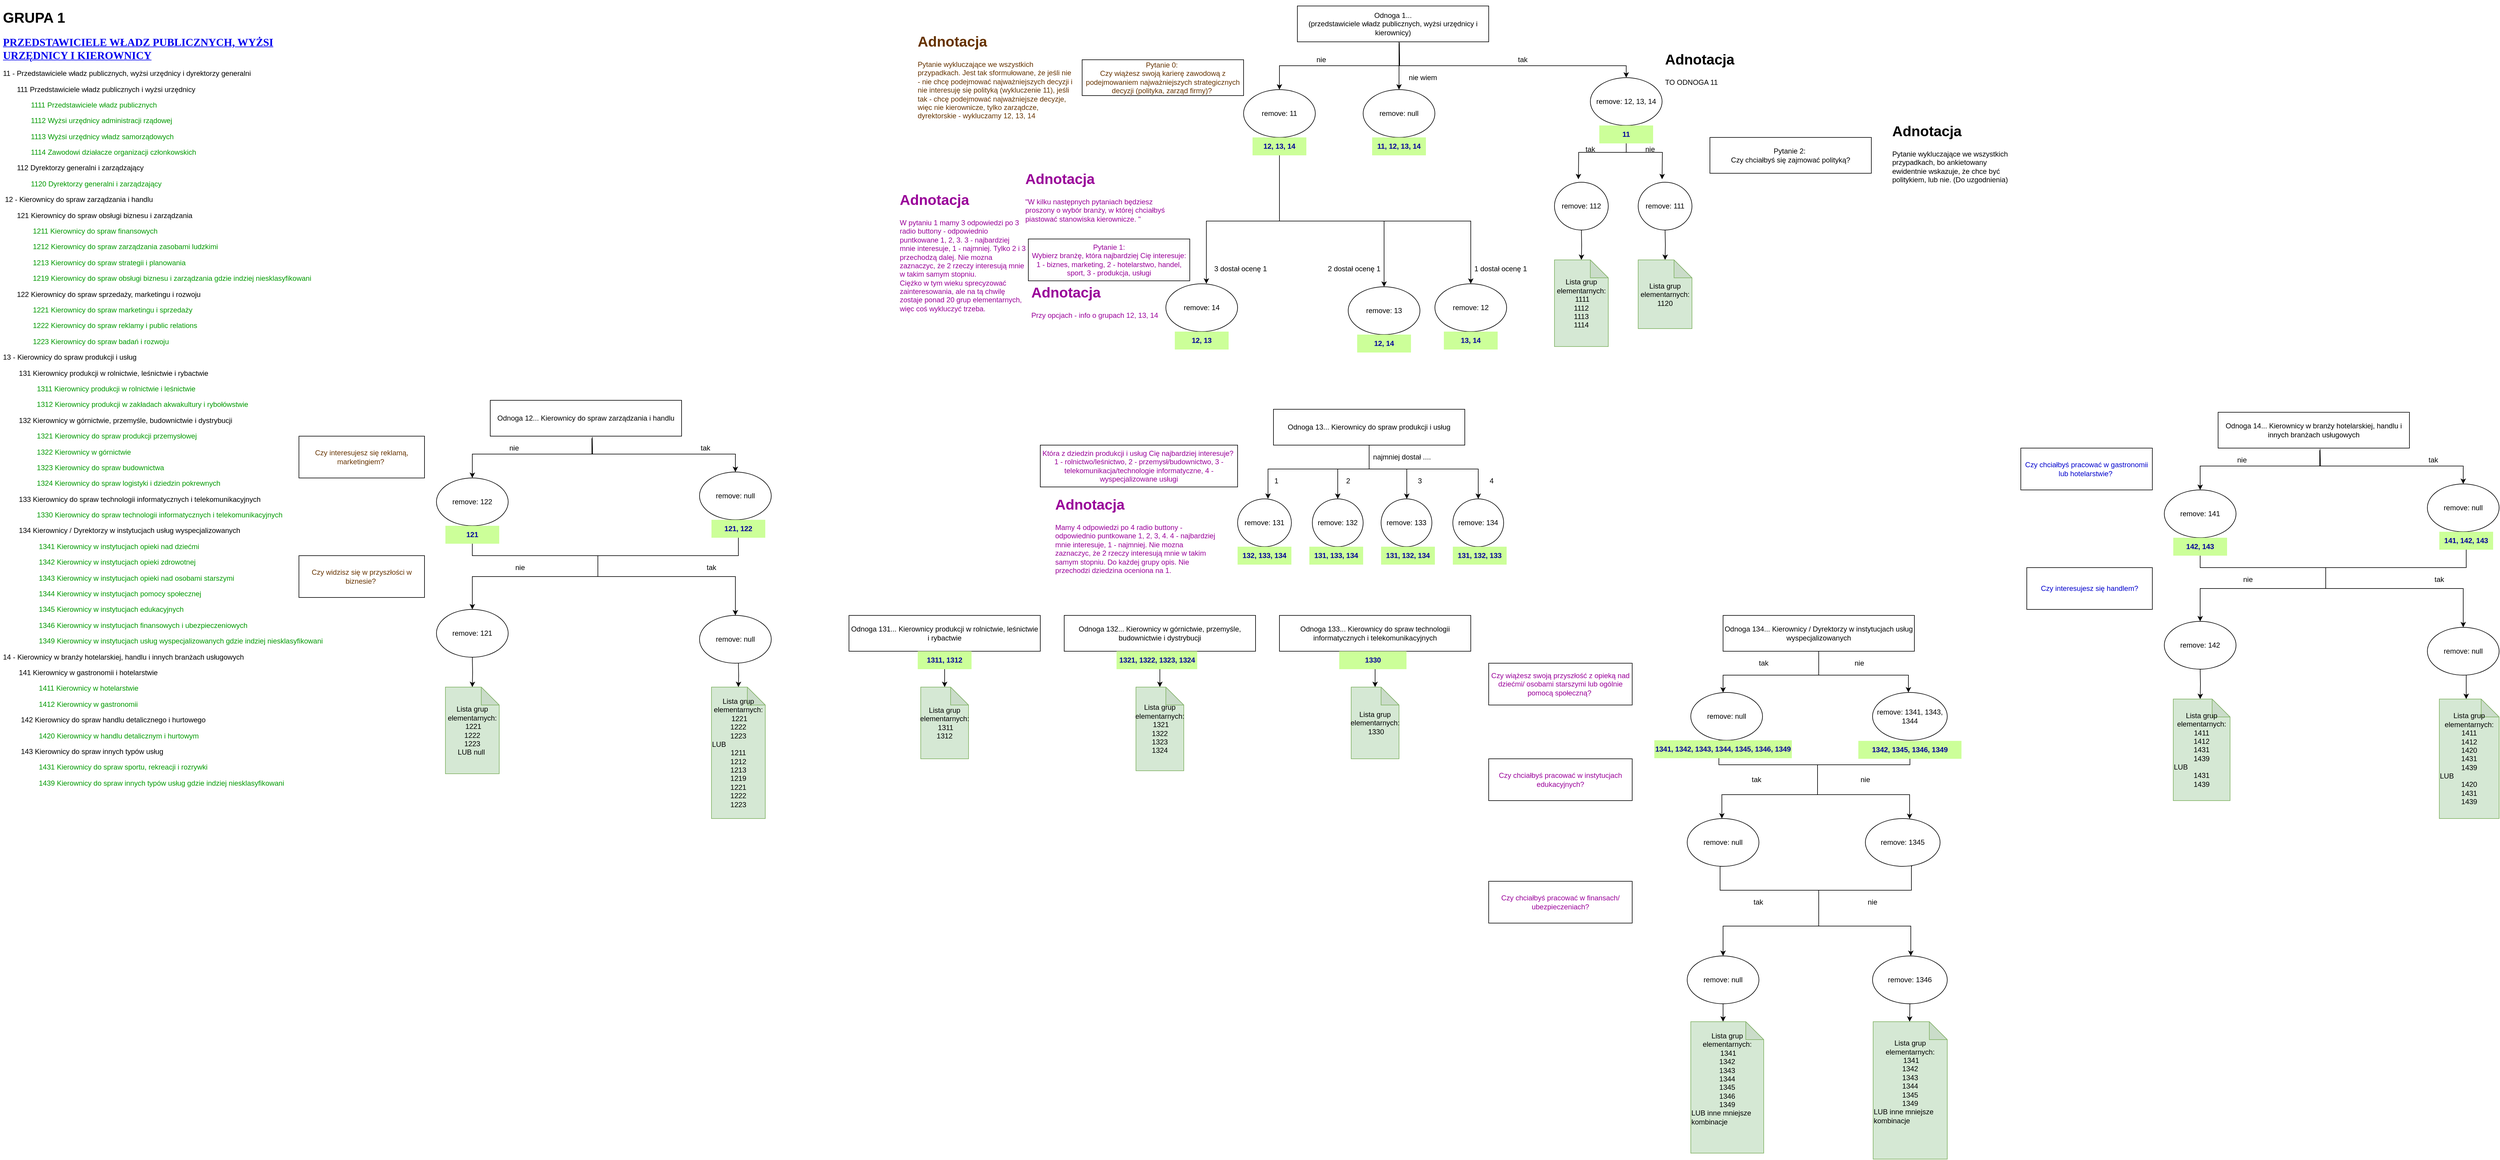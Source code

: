 <mxfile version="13.11.0" type="github">
  <diagram id="5uM9XUodchVWy86l6dnS" name="Page-1">
    <mxGraphModel dx="5459" dy="2192" grid="1" gridSize="10" guides="1" tooltips="1" connect="1" arrows="1" fold="1" page="1" pageScale="1" pageWidth="827" pageHeight="1169" math="0" shadow="0">
      <root>
        <mxCell id="0" />
        <mxCell id="1" parent="0" />
        <mxCell id="1KFQorK6eVUudZrLt6k1-296" style="edgeStyle=orthogonalEdgeStyle;rounded=0;orthogonalLoop=1;jettySize=auto;html=1;exitX=0.543;exitY=0.993;exitDx=0;exitDy=0;fontColor=#000099;exitPerimeter=0;entryX=0.5;entryY=0;entryDx=0;entryDy=0;" edge="1" parent="1" source="pN9J62DILKApvvg1MB21-1" target="1KFQorK6eVUudZrLt6k1-298">
          <mxGeometry relative="1" as="geometry">
            <mxPoint x="1520" y="200.0" as="targetPoint" />
            <Array as="points">
              <mxPoint x="1520" y="80" />
            </Array>
          </mxGeometry>
        </mxCell>
        <mxCell id="pN9J62DILKApvvg1MB21-1" value="Odnoga 1...&lt;br&gt;(przedstawiciele władz publicznych, wyżsi urzędnicy i kierownicy)" style="rounded=0;whiteSpace=wrap;html=1;" parent="1" vertex="1">
          <mxGeometry x="1350" y="20" width="320" height="60" as="geometry" />
        </mxCell>
        <mxCell id="pN9J62DILKApvvg1MB21-2" value="Pytanie 0:&amp;nbsp;&lt;br&gt;Czy wiążesz swoją karierę zawodową z podejmowaniem najważniejszych strategicznych decyzji (polityka, zarząd firmy)?&amp;nbsp;" style="rounded=0;whiteSpace=wrap;html=1;fontColor=#663300;" parent="1" vertex="1">
          <mxGeometry x="990" y="110" width="270" height="60" as="geometry" />
        </mxCell>
        <mxCell id="pN9J62DILKApvvg1MB21-8" value="" style="endArrow=classic;html=1;exitX=0.531;exitY=1.063;exitDx=0;exitDy=0;rounded=0;exitPerimeter=0;" parent="1" source="pN9J62DILKApvvg1MB21-1" edge="1">
          <mxGeometry width="50" height="50" relative="1" as="geometry">
            <mxPoint x="1450" y="130" as="sourcePoint" />
            <mxPoint x="1320" y="160" as="targetPoint" />
            <Array as="points">
              <mxPoint x="1520" y="120" />
              <mxPoint x="1320" y="120" />
            </Array>
          </mxGeometry>
        </mxCell>
        <mxCell id="pN9J62DILKApvvg1MB21-10" value="" style="endArrow=classic;html=1;rounded=0;entryX=0.5;entryY=0;entryDx=0;entryDy=0;exitX=0.533;exitY=1.023;exitDx=0;exitDy=0;exitPerimeter=0;" parent="1" source="pN9J62DILKApvvg1MB21-1" target="JiiDd-c7EXxBYxir_EYN-1" edge="1">
          <mxGeometry width="50" height="50" relative="1" as="geometry">
            <mxPoint x="1470" y="80" as="sourcePoint" />
            <mxPoint x="1610" y="160" as="targetPoint" />
            <Array as="points">
              <mxPoint x="1521" y="110" />
              <mxPoint x="1521" y="120" />
              <mxPoint x="1610" y="120" />
              <mxPoint x="1900" y="120" />
            </Array>
          </mxGeometry>
        </mxCell>
        <mxCell id="pN9J62DILKApvvg1MB21-11" value="nie" style="text;html=1;strokeColor=none;fillColor=none;align=center;verticalAlign=middle;whiteSpace=wrap;rounded=0;" parent="1" vertex="1">
          <mxGeometry x="1370" y="100" width="40" height="20" as="geometry" />
        </mxCell>
        <mxCell id="pN9J62DILKApvvg1MB21-12" value="tak" style="text;html=1;strokeColor=none;fillColor=none;align=center;verticalAlign=middle;whiteSpace=wrap;rounded=0;" parent="1" vertex="1">
          <mxGeometry x="1707" y="100" width="40" height="20" as="geometry" />
        </mxCell>
        <mxCell id="JiiDd-c7EXxBYxir_EYN-13" style="edgeStyle=orthogonalEdgeStyle;rounded=0;orthogonalLoop=1;jettySize=auto;html=1;exitX=0.5;exitY=1;exitDx=0;exitDy=0;entryX=0.5;entryY=0;entryDx=0;entryDy=0;entryPerimeter=0;" parent="1" source="JiiDd-c7EXxBYxir_EYN-1" edge="1">
          <mxGeometry relative="1" as="geometry">
            <mxPoint x="1820" y="310" as="targetPoint" />
          </mxGeometry>
        </mxCell>
        <mxCell id="fl4-99ZhUkf3XR74oAWI-5" style="edgeStyle=orthogonalEdgeStyle;rounded=0;orthogonalLoop=1;jettySize=auto;html=1;" parent="1" source="JiiDd-c7EXxBYxir_EYN-1" edge="1">
          <mxGeometry relative="1" as="geometry">
            <mxPoint x="1960" y="310" as="targetPoint" />
          </mxGeometry>
        </mxCell>
        <mxCell id="JiiDd-c7EXxBYxir_EYN-1" value="remove: 12, 13, 14" style="ellipse;whiteSpace=wrap;html=1;" parent="1" vertex="1">
          <mxGeometry x="1840" y="140" width="120" height="80" as="geometry" />
        </mxCell>
        <mxCell id="JiiDd-c7EXxBYxir_EYN-19" style="edgeStyle=orthogonalEdgeStyle;rounded=0;orthogonalLoop=1;jettySize=auto;html=1;entryX=0.565;entryY=-0.002;entryDx=0;entryDy=0;entryPerimeter=0;" parent="1" source="JiiDd-c7EXxBYxir_EYN-4" target="JiiDd-c7EXxBYxir_EYN-29" edge="1">
          <mxGeometry relative="1" as="geometry">
            <mxPoint x="1260" y="520" as="targetPoint" />
            <Array as="points">
              <mxPoint x="1320" y="380" />
              <mxPoint x="1198" y="380" />
            </Array>
          </mxGeometry>
        </mxCell>
        <mxCell id="JiiDd-c7EXxBYxir_EYN-20" style="edgeStyle=orthogonalEdgeStyle;rounded=0;orthogonalLoop=1;jettySize=auto;html=1;exitX=0.5;exitY=1;exitDx=0;exitDy=0;entryX=0.5;entryY=0;entryDx=0;entryDy=0;" parent="1" source="JiiDd-c7EXxBYxir_EYN-4" edge="1" target="JiiDd-c7EXxBYxir_EYN-30">
          <mxGeometry relative="1" as="geometry">
            <mxPoint x="1510" y="520" as="targetPoint" />
            <Array as="points">
              <mxPoint x="1320" y="380" />
              <mxPoint x="1495" y="380" />
            </Array>
          </mxGeometry>
        </mxCell>
        <mxCell id="JiiDd-c7EXxBYxir_EYN-21" style="edgeStyle=orthogonalEdgeStyle;rounded=0;orthogonalLoop=1;jettySize=auto;html=1;entryX=0.5;entryY=0;entryDx=0;entryDy=0;" parent="1" source="1KFQorK6eVUudZrLt6k1-60" target="JiiDd-c7EXxBYxir_EYN-31" edge="1">
          <mxGeometry relative="1" as="geometry">
            <mxPoint x="1500" y="520" as="targetPoint" />
            <Array as="points">
              <mxPoint x="1320" y="380" />
              <mxPoint x="1640" y="380" />
            </Array>
          </mxGeometry>
        </mxCell>
        <mxCell id="JiiDd-c7EXxBYxir_EYN-4" value="remove: 11" style="ellipse;whiteSpace=wrap;html=1;" parent="1" vertex="1">
          <mxGeometry x="1260" y="160" width="120" height="80" as="geometry" />
        </mxCell>
        <mxCell id="JiiDd-c7EXxBYxir_EYN-15" value="Pytanie 1:&lt;br&gt;Wybierz branżę, która najbardziej Cię interesuje:&lt;br&gt;1 - biznes, marketing, 2 - hotelarstwo, handel, sport, 3 - produkcja, usługi" style="rounded=0;whiteSpace=wrap;html=1;fillColor=none;fontColor=#990099;" parent="1" vertex="1">
          <mxGeometry x="900" y="410" width="270" height="70" as="geometry" />
        </mxCell>
        <mxCell id="JiiDd-c7EXxBYxir_EYN-17" value="&lt;h1&gt;Adnotacja&amp;nbsp;&lt;/h1&gt;&lt;p&gt;&quot;W kilku następnych pytaniach będziesz proszony o wybór branży, w której chciałbyś piastować stanowiska kierownicze. &quot;&lt;/p&gt;&lt;p&gt;&amp;nbsp;&lt;/p&gt;" style="text;html=1;spacing=5;spacingTop=-20;whiteSpace=wrap;overflow=hidden;rounded=0;fontColor=#990099;" parent="1" vertex="1">
          <mxGeometry x="890" y="290" width="270" height="120" as="geometry" />
        </mxCell>
        <mxCell id="JiiDd-c7EXxBYxir_EYN-22" value="3 dostał ocenę 1" style="text;html=1;strokeColor=none;fillColor=none;align=center;verticalAlign=middle;whiteSpace=wrap;rounded=0;" parent="1" vertex="1">
          <mxGeometry x="1200" y="450" width="110" height="20" as="geometry" />
        </mxCell>
        <mxCell id="JiiDd-c7EXxBYxir_EYN-23" value="2 dostał ocenę 1" style="text;html=1;strokeColor=none;fillColor=none;align=center;verticalAlign=middle;whiteSpace=wrap;rounded=0;" parent="1" vertex="1">
          <mxGeometry x="1390" y="450" width="110" height="20" as="geometry" />
        </mxCell>
        <mxCell id="JiiDd-c7EXxBYxir_EYN-24" value="1 dostał ocenę 1" style="text;html=1;strokeColor=none;fillColor=none;align=center;verticalAlign=middle;whiteSpace=wrap;rounded=0;" parent="1" vertex="1">
          <mxGeometry x="1640" y="450" width="100" height="20" as="geometry" />
        </mxCell>
        <mxCell id="JiiDd-c7EXxBYxir_EYN-28" value="&lt;h1&gt;Adnotacja&lt;/h1&gt;&lt;p&gt;Przy opcjach - info o grupach 12, 13, 14&lt;/p&gt;&lt;p&gt;&lt;br&gt;&lt;/p&gt;" style="text;html=1;spacing=5;spacingTop=-20;whiteSpace=wrap;overflow=hidden;rounded=0;fontColor=#990099;" parent="1" vertex="1">
          <mxGeometry x="900" y="480" width="230" height="90" as="geometry" />
        </mxCell>
        <mxCell id="JiiDd-c7EXxBYxir_EYN-29" value="remove: 14" style="ellipse;whiteSpace=wrap;html=1;" parent="1" vertex="1">
          <mxGeometry x="1130" y="485" width="120" height="80" as="geometry" />
        </mxCell>
        <mxCell id="JiiDd-c7EXxBYxir_EYN-30" value="remove: 13" style="ellipse;whiteSpace=wrap;html=1;" parent="1" vertex="1">
          <mxGeometry x="1435" y="490" width="120" height="80" as="geometry" />
        </mxCell>
        <mxCell id="JiiDd-c7EXxBYxir_EYN-31" value="remove: 12" style="ellipse;whiteSpace=wrap;html=1;" parent="1" vertex="1">
          <mxGeometry x="1580" y="485" width="120" height="80" as="geometry" />
        </mxCell>
        <mxCell id="fl4-99ZhUkf3XR74oAWI-1" value="Pytanie 2:&amp;nbsp;&lt;br&gt;Czy chciałbyś się zajmować polityką?" style="rounded=0;whiteSpace=wrap;html=1;" parent="1" vertex="1">
          <mxGeometry x="2040" y="240" width="270" height="60" as="geometry" />
        </mxCell>
        <mxCell id="fl4-99ZhUkf3XR74oAWI-2" value="&lt;h1&gt;Adnotacja&lt;/h1&gt;&lt;div&gt;W pytaniu 1 mamy 3 odpowiedzi po 3 radio buttony - odpowiednio puntkowane 1, 2, 3. 3 - najbardziej mnie interesuje, 1 - najmniej. Tylko 2 i 3 przechodzą dalej. Nie mozna zaznaczyc, że 2 rzeczy interesują mnie w takim samym stopniu.&lt;/div&gt;&lt;div&gt;Ciężko w tym wieku sprecyzować zainteresowania, ale na tą chwilę zostaje ponad 20 grup elementarnych, więc coś wykluczyć trzeba.&amp;nbsp;&lt;/div&gt;&lt;p&gt;&lt;br&gt;&lt;/p&gt;" style="text;html=1;spacing=5;spacingTop=-20;whiteSpace=wrap;overflow=hidden;rounded=0;fontColor=#990099;" parent="1" vertex="1">
          <mxGeometry x="680" y="325" width="220" height="230" as="geometry" />
        </mxCell>
        <mxCell id="fl4-99ZhUkf3XR74oAWI-3" value="&lt;h1&gt;Adnotacja&amp;nbsp;&lt;/h1&gt;&lt;p&gt;Pytanie wykluczające we wszystkich przypadkach. Jest tak sformułowane, że jeśli nie - nie chcę podejmować najważniejszych decyzji i nie interesuję się polityką (wykluczenie 11), jeśli tak - chcę podejmować najważniejsze decyzje, więc nie kierownicze, tylko zarządcze, dyrektorskie - wykluczamy 12, 13, 14&lt;/p&gt;&lt;p&gt;&lt;br&gt;&lt;/p&gt;&lt;p&gt;&lt;br&gt;&lt;/p&gt;" style="text;html=1;strokeColor=none;fillColor=none;spacing=5;spacingTop=-20;whiteSpace=wrap;overflow=hidden;rounded=0;fontColor=#663300;" parent="1" vertex="1">
          <mxGeometry x="710" y="60" width="270" height="160" as="geometry" />
        </mxCell>
        <mxCell id="fl4-99ZhUkf3XR74oAWI-4" value="&lt;h1&gt;GRUPA 1&amp;nbsp;&lt;/h1&gt;&lt;a name=&quot;sekcja&quot; style=&quot;font-family: &amp;#34;verdana&amp;#34; ; font-size: 18px ; font-weight: 700&quot;&gt;PRZEDSTAWICIELE WŁADZ PUBLICZNYCH, WYŻSI URZĘDNICY I KIEROWNICY&lt;/a&gt;&lt;p&gt;11 - Przedstawiciele władz publicznych, wyżsi urzędnicy i dyrektorzy generalni&lt;br&gt;&lt;/p&gt;&lt;p&gt;&amp;nbsp; &amp;nbsp; &amp;nbsp; &amp;nbsp;&lt;span&gt;111&lt;/span&gt;&lt;span&gt; &lt;/span&gt;&lt;span&gt;Przedstawiciele władz publicznych i wyżsi urzędnicy&lt;/span&gt;&lt;br&gt;&lt;/p&gt;&lt;p&gt;&amp;nbsp; &amp;nbsp; &amp;nbsp; &amp;nbsp; &amp;nbsp; &amp;nbsp; &amp;nbsp; &lt;font color=&quot;#009900&quot;&gt;1111&lt;span&gt; &lt;/span&gt;Przedstawiciele władz publicznych&lt;/font&gt;&lt;/p&gt;&lt;p&gt;&lt;font color=&quot;#009900&quot;&gt;&amp;nbsp; &amp;nbsp; &amp;nbsp; &amp;nbsp; &amp;nbsp; &amp;nbsp; &amp;nbsp; 1112&lt;span&gt; &lt;/span&gt;Wyżsi urzędnicy administracji rządowej&lt;/font&gt;&lt;/p&gt;&lt;p&gt;&lt;font color=&quot;#009900&quot;&gt;&amp;nbsp; &amp;nbsp; &amp;nbsp; &amp;nbsp; &amp;nbsp; &amp;nbsp; &amp;nbsp; 1113&lt;span&gt; &lt;/span&gt;Wyżsi urzędnicy władz samorządowych&lt;/font&gt;&lt;/p&gt;&lt;p&gt;&lt;font color=&quot;#009900&quot;&gt;&amp;nbsp; &amp;nbsp; &amp;nbsp; &amp;nbsp; &amp;nbsp; &amp;nbsp; &amp;nbsp; 1114&lt;span&gt; &lt;/span&gt;Zawodowi działacze organizacji członkowskich&lt;/font&gt;&lt;/p&gt;&lt;p&gt;&lt;span&gt; &lt;/span&gt;&lt;/p&gt;&lt;p&gt;&amp;nbsp; &amp;nbsp; &amp;nbsp; &amp;nbsp;112&lt;span&gt; &lt;/span&gt;Dyrektorzy generalni i zarządzający&lt;/p&gt;&lt;p&gt;&amp;nbsp; &amp;nbsp; &amp;nbsp; &amp;nbsp; &amp;nbsp; &amp;nbsp; &amp;nbsp;&lt;font color=&quot;#009900&quot;&gt; 1120&lt;span&gt; &lt;/span&gt;Dyrektorzy generalni i zarządzający&lt;/font&gt;&lt;span&gt;  &lt;/span&gt;&lt;/p&gt;&lt;p&gt;&amp;nbsp;&lt;span&gt;12 - Kierownicy do spraw zarządzania i handlu&lt;/span&gt;&lt;/p&gt;&lt;p&gt;&amp;nbsp; &amp;nbsp; &amp;nbsp; &amp;nbsp;121&lt;span&gt; &lt;/span&gt;Kierownicy do spraw obsługi biznesu i zarządzania&lt;/p&gt;&lt;p&gt;&amp;nbsp; &amp;nbsp; &amp;nbsp; &amp;nbsp; &amp;nbsp; &amp;nbsp; &amp;nbsp; &amp;nbsp;&lt;font color=&quot;#009900&quot;&gt;1211&lt;span&gt; &lt;/span&gt;Kierownicy do spraw finansowych&lt;/font&gt;&lt;/p&gt;&lt;p&gt;&lt;font color=&quot;#009900&quot;&gt;&amp;nbsp; &amp;nbsp; &amp;nbsp; &amp;nbsp; &amp;nbsp; &amp;nbsp; &amp;nbsp; &amp;nbsp;1212&lt;span&gt; &lt;/span&gt;Kierownicy do spraw zarządzania zasobami ludzkimi&lt;/font&gt;&lt;/p&gt;&lt;p&gt;&lt;font color=&quot;#009900&quot;&gt;&amp;nbsp; &amp;nbsp; &amp;nbsp; &amp;nbsp; &amp;nbsp; &amp;nbsp; &amp;nbsp; &amp;nbsp;1213&lt;span&gt; &lt;/span&gt;Kierownicy do spraw strategii i planowania&lt;/font&gt;&lt;/p&gt;&lt;p&gt;&lt;font color=&quot;#009900&quot;&gt;&amp;nbsp; &amp;nbsp; &amp;nbsp; &amp;nbsp; &amp;nbsp; &amp;nbsp; &amp;nbsp; &amp;nbsp;1219&lt;span&gt; &lt;/span&gt;Kierownicy do spraw obsługi biznesu i zarządzania gdzie indziej niesklasyfikowani&lt;/font&gt;&lt;/p&gt;&lt;p&gt;&amp;nbsp; &amp;nbsp; &amp;nbsp; &amp;nbsp;122&lt;span&gt; &lt;/span&gt;Kierownicy do spraw sprzedaży, marketingu i rozwoju&lt;/p&gt;&lt;p&gt;&amp;nbsp; &amp;nbsp; &amp;nbsp; &amp;nbsp; &amp;nbsp; &amp;nbsp; &amp;nbsp; &lt;font color=&quot;#009900&quot;&gt;&amp;nbsp;1221&lt;span&gt; &lt;/span&gt;Kierownicy do spraw marketingu i sprzedaży&lt;/font&gt;&lt;/p&gt;&lt;p&gt;&lt;font color=&quot;#009900&quot;&gt;&amp;nbsp; &amp;nbsp; &amp;nbsp; &amp;nbsp; &amp;nbsp; &amp;nbsp; &amp;nbsp; &amp;nbsp;1222&lt;span&gt; &lt;/span&gt;Kierownicy do spraw reklamy i public relations&lt;/font&gt;&lt;/p&gt;&lt;p&gt;&lt;font color=&quot;#009900&quot;&gt;&amp;nbsp; &amp;nbsp; &amp;nbsp; &amp;nbsp; &amp;nbsp; &amp;nbsp; &amp;nbsp; &amp;nbsp;1223&lt;span&gt; &lt;/span&gt;Kierownicy do spraw badań i rozwoju&lt;/font&gt;&lt;/p&gt;&lt;p&gt;13 - Kierownicy do spraw produkcji i usług&lt;/p&gt;&lt;p&gt;&amp;nbsp; &amp;nbsp; &amp;nbsp; &amp;nbsp; 131&lt;span&gt; &lt;/span&gt;Kierownicy produkcji w rolnictwie, leśnictwie i rybactwie&lt;/p&gt;&lt;p&gt;&amp;nbsp; &amp;nbsp; &amp;nbsp; &amp;nbsp; &amp;nbsp; &amp;nbsp; &amp;nbsp; &amp;nbsp; &amp;nbsp;&lt;font color=&quot;#009900&quot;&gt;1311&lt;span&gt; &lt;/span&gt;Kierownicy produkcji w rolnictwie i leśnictwie&lt;/font&gt;&lt;/p&gt;&lt;p&gt;&lt;font color=&quot;#009900&quot;&gt;&amp;nbsp; &amp;nbsp; &amp;nbsp; &amp;nbsp; &amp;nbsp; &amp;nbsp; &amp;nbsp; &amp;nbsp; &amp;nbsp;1312&lt;span&gt; &lt;/span&gt;Kierownicy produkcji w zakładach akwakultury i rybołówstwie&lt;/font&gt;&lt;/p&gt;&lt;p&gt;&amp;nbsp; &amp;nbsp; &amp;nbsp; &amp;nbsp; 132&lt;span&gt; &lt;/span&gt;Kierownicy w górnictwie, przemyśle, budownictwie i dystrybucji&lt;/p&gt;&lt;p&gt;&amp;nbsp; &amp;nbsp; &amp;nbsp; &amp;nbsp; &amp;nbsp; &amp;nbsp; &amp;nbsp; &amp;nbsp; &lt;font color=&quot;#009900&quot;&gt;&amp;nbsp;1321&lt;span&gt; &lt;/span&gt;Kierownicy do spraw produkcji przemysłowej&lt;/font&gt;&lt;/p&gt;&lt;p&gt;&lt;font color=&quot;#009900&quot;&gt;&amp;nbsp; &amp;nbsp; &amp;nbsp; &amp;nbsp; &amp;nbsp; &amp;nbsp; &amp;nbsp; &amp;nbsp; &amp;nbsp;1322&lt;span&gt; &lt;/span&gt;Kierownicy w górnictwie&lt;/font&gt;&lt;/p&gt;&lt;p&gt;&lt;font color=&quot;#009900&quot;&gt;&amp;nbsp; &amp;nbsp; &amp;nbsp; &amp;nbsp; &amp;nbsp; &amp;nbsp; &amp;nbsp; &amp;nbsp; &amp;nbsp;1323&lt;span&gt; &lt;/span&gt;Kierownicy do spraw budownictwa&lt;/font&gt;&lt;/p&gt;&lt;p&gt;&lt;font color=&quot;#009900&quot;&gt;&amp;nbsp; &amp;nbsp; &amp;nbsp; &amp;nbsp; &amp;nbsp; &amp;nbsp; &amp;nbsp; &amp;nbsp; &amp;nbsp;1324&lt;span&gt; &lt;/span&gt;Kierownicy do spraw logistyki i dziedzin pokrewnych&lt;/font&gt;&lt;/p&gt;&lt;p&gt;&amp;nbsp; &amp;nbsp; &amp;nbsp; &amp;nbsp; 133&lt;span&gt; &lt;/span&gt;Kierownicy do spraw technologii informatycznych i telekomunikacyjnych&lt;/p&gt;&lt;p&gt;&amp;nbsp; &amp;nbsp; &amp;nbsp; &amp;nbsp; &amp;nbsp; &amp;nbsp; &amp;nbsp; &amp;nbsp;&lt;font color=&quot;#009900&quot;&gt; &amp;nbsp;1330&lt;span&gt; &lt;/span&gt;Kierownicy do spraw technologii informatycznych i telekomunikacyjnych&lt;/font&gt;&lt;/p&gt;&lt;p&gt;&amp;nbsp; &amp;nbsp; &amp;nbsp; &amp;nbsp; 134&lt;span&gt; &lt;/span&gt;Kierownicy / Dyrektorzy w instytucjach usług wyspecjalizowanych&lt;/p&gt;&lt;p&gt;&amp;nbsp; &amp;nbsp; &amp;nbsp; &amp;nbsp; &amp;nbsp; &amp;nbsp; &amp;nbsp; &amp;nbsp; &amp;nbsp;&lt;font color=&quot;#009900&quot;&gt; 1341&lt;span&gt; &lt;/span&gt;Kierownicy w instytucjach opieki nad dziećmi&lt;/font&gt;&lt;/p&gt;&lt;p&gt;&lt;font color=&quot;#009900&quot;&gt;&amp;nbsp; &amp;nbsp; &amp;nbsp; &amp;nbsp; &amp;nbsp; &amp;nbsp; &amp;nbsp; &amp;nbsp; &amp;nbsp; 1342&lt;span&gt; &lt;/span&gt;Kierownicy w instytucjach opieki zdrowotnej&lt;/font&gt;&lt;/p&gt;&lt;p&gt;&lt;font color=&quot;#009900&quot;&gt;&amp;nbsp; &amp;nbsp; &amp;nbsp; &amp;nbsp; &amp;nbsp; &amp;nbsp; &amp;nbsp; &amp;nbsp; &amp;nbsp; 1343&lt;span&gt; &lt;/span&gt;Kierownicy w instytucjach opieki nad osobami starszymi&lt;/font&gt;&lt;/p&gt;&lt;p&gt;&lt;font color=&quot;#009900&quot;&gt;&amp;nbsp; &amp;nbsp; &amp;nbsp; &amp;nbsp; &amp;nbsp; &amp;nbsp; &amp;nbsp; &amp;nbsp; &amp;nbsp; 1344&lt;span&gt; &lt;/span&gt;Kierownicy w instytucjach pomocy społecznej&lt;/font&gt;&lt;/p&gt;&lt;p&gt;&lt;font color=&quot;#009900&quot;&gt;&amp;nbsp; &amp;nbsp; &amp;nbsp; &amp;nbsp; &amp;nbsp; &amp;nbsp; &amp;nbsp; &amp;nbsp; &amp;nbsp; 1345&lt;span&gt; &lt;/span&gt;Kierownicy w instytucjach edukacyjnych&lt;/font&gt;&lt;/p&gt;&lt;p&gt;&lt;font color=&quot;#009900&quot;&gt;&amp;nbsp; &amp;nbsp; &amp;nbsp; &amp;nbsp; &amp;nbsp; &amp;nbsp; &amp;nbsp; &amp;nbsp; &amp;nbsp; 1346&lt;span&gt; &lt;/span&gt;Kierownicy w instytucjach finansowych i ubezpieczeniowych&lt;/font&gt;&lt;/p&gt;&lt;p&gt;&lt;font color=&quot;#009900&quot;&gt;&amp;nbsp; &amp;nbsp; &amp;nbsp; &amp;nbsp; &amp;nbsp; &amp;nbsp; &amp;nbsp; &amp;nbsp; &amp;nbsp; 1349&lt;span&gt; &lt;/span&gt;Kierownicy w instytucjach usług wyspecjalizowanych gdzie indziej niesklasyfikowani&lt;/font&gt;&lt;/p&gt;&lt;p&gt;14 - Kierownicy w branży hotelarskiej, handlu i innych branżach usługowych&lt;/p&gt;&lt;p&gt;&amp;nbsp; &amp;nbsp; &amp;nbsp; &amp;nbsp; 141&lt;span&gt; &lt;/span&gt;Kierownicy w gastronomii i hotelarstwie&lt;/p&gt;&lt;p&gt;&amp;nbsp; &amp;nbsp; &amp;nbsp; &amp;nbsp; &amp;nbsp; &amp;nbsp; &amp;nbsp; &amp;nbsp; &amp;nbsp;&lt;font color=&quot;#009900&quot;&gt; 1411&lt;span&gt; &lt;/span&gt;Kierownicy w hotelarstwie&lt;/font&gt;&lt;/p&gt;&lt;p&gt;&lt;font color=&quot;#009900&quot;&gt;&amp;nbsp; &amp;nbsp; &amp;nbsp; &amp;nbsp; &amp;nbsp; &amp;nbsp; &amp;nbsp; &amp;nbsp; &amp;nbsp; 1412&lt;span&gt; &lt;/span&gt;Kierownicy w gastronomii&lt;/font&gt;&lt;/p&gt;&lt;p&gt;&amp;nbsp; &amp;nbsp; &amp;nbsp; &amp;nbsp; &amp;nbsp;142&lt;span&gt; &lt;/span&gt;Kierownicy do spraw handlu detalicznego i hurtowego&lt;/p&gt;&lt;p&gt;&amp;nbsp; &amp;nbsp; &amp;nbsp; &amp;nbsp; &amp;nbsp; &amp;nbsp; &amp;nbsp; &amp;nbsp; &lt;font color=&quot;#009900&quot;&gt;&amp;nbsp; 1420&lt;span&gt; &lt;/span&gt;Kierownicy w handlu detalicznym i hurtowym&lt;/font&gt;&lt;/p&gt;&lt;p&gt;&amp;nbsp; &amp;nbsp; &amp;nbsp; &amp;nbsp; &amp;nbsp;143&lt;span&gt; &lt;/span&gt;Kierownicy do spraw innych typów usług&lt;/p&gt;&lt;p&gt;&amp;nbsp; &amp;nbsp; &amp;nbsp; &amp;nbsp; &amp;nbsp; &amp;nbsp; &amp;nbsp; &amp;nbsp; &lt;font color=&quot;#009900&quot;&gt;&amp;nbsp; 1431&lt;span&gt; &lt;/span&gt;Kierownicy do spraw sportu, rekreacji i rozrywki&lt;/font&gt;&lt;/p&gt;&lt;p&gt;&lt;font color=&quot;#009900&quot;&gt;&amp;nbsp; &amp;nbsp; &amp;nbsp; &amp;nbsp; &amp;nbsp; &amp;nbsp; &amp;nbsp; &amp;nbsp; &amp;nbsp; 1439&lt;span&gt; &lt;/span&gt;Kierownicy do spraw innych typów usług gdzie indziej niesklasyfikowani&lt;/font&gt;&lt;/p&gt;&lt;p&gt;&amp;nbsp; &amp;nbsp; &amp;nbsp;&amp;nbsp;&lt;/p&gt;&lt;p&gt;&lt;br&gt;&lt;/p&gt;&lt;p&gt;&lt;br&gt;&lt;/p&gt;" style="text;html=1;strokeColor=none;fillColor=none;spacing=5;spacingTop=-20;whiteSpace=wrap;overflow=hidden;rounded=0;" parent="1" vertex="1">
          <mxGeometry x="-820" y="20" width="560" height="1320" as="geometry" />
        </mxCell>
        <mxCell id="fl4-99ZhUkf3XR74oAWI-6" value="tak" style="text;html=1;strokeColor=none;fillColor=none;align=center;verticalAlign=middle;whiteSpace=wrap;rounded=0;" parent="1" vertex="1">
          <mxGeometry x="1820" y="250" width="40" height="20" as="geometry" />
        </mxCell>
        <mxCell id="fl4-99ZhUkf3XR74oAWI-7" value="nie" style="text;html=1;strokeColor=none;fillColor=none;align=center;verticalAlign=middle;whiteSpace=wrap;rounded=0;" parent="1" vertex="1">
          <mxGeometry x="1920" y="250" width="40" height="20" as="geometry" />
        </mxCell>
        <mxCell id="fl4-99ZhUkf3XR74oAWI-8" value="remove: 111" style="ellipse;whiteSpace=wrap;html=1;" parent="1" vertex="1">
          <mxGeometry x="1920" y="315" width="90" height="80" as="geometry" />
        </mxCell>
        <mxCell id="fl4-99ZhUkf3XR74oAWI-9" value="remove: 112" style="ellipse;whiteSpace=wrap;html=1;" parent="1" vertex="1">
          <mxGeometry x="1780" y="315" width="90" height="80" as="geometry" />
        </mxCell>
        <mxCell id="fl4-99ZhUkf3XR74oAWI-10" value="&lt;h1&gt;Adnotacja&amp;nbsp;&lt;/h1&gt;&lt;p&gt;Pytanie wykluczające we wszystkich przypadkach, bo ankietowany ewidentnie wskazuje, że chce być politykiem, lub nie. (Do uzgodnienia)&lt;/p&gt;&lt;p&gt;&lt;br&gt;&lt;/p&gt;&lt;p&gt;&lt;br&gt;&lt;/p&gt;&lt;p&gt;&lt;br&gt;&lt;/p&gt;" style="text;html=1;strokeColor=none;fillColor=none;spacing=5;spacingTop=-20;whiteSpace=wrap;overflow=hidden;rounded=0;" parent="1" vertex="1">
          <mxGeometry x="2340" y="210" width="210" height="120" as="geometry" />
        </mxCell>
        <mxCell id="fl4-99ZhUkf3XR74oAWI-12" value="" style="edgeStyle=orthogonalEdgeStyle;rounded=0;orthogonalLoop=1;jettySize=auto;html=1;" parent="1" target="fl4-99ZhUkf3XR74oAWI-13" edge="1">
          <mxGeometry relative="1" as="geometry">
            <mxPoint x="1825" y="395" as="sourcePoint" />
          </mxGeometry>
        </mxCell>
        <mxCell id="fl4-99ZhUkf3XR74oAWI-13" value="Lista grup elementarnych:&lt;br&gt;&amp;nbsp;1111&lt;br&gt;1112&lt;br&gt;1113&lt;br&gt;1114" style="shape=note;whiteSpace=wrap;html=1;backgroundOutline=1;darkOpacity=0.05;size=30;fillColor=#d5e8d4;strokeColor=#82b366;" parent="1" vertex="1">
          <mxGeometry x="1780" y="445" width="90" height="145" as="geometry" />
        </mxCell>
        <mxCell id="fl4-99ZhUkf3XR74oAWI-14" value="" style="edgeStyle=orthogonalEdgeStyle;rounded=0;orthogonalLoop=1;jettySize=auto;html=1;" parent="1" target="fl4-99ZhUkf3XR74oAWI-15" edge="1">
          <mxGeometry relative="1" as="geometry">
            <mxPoint x="1965" y="395" as="sourcePoint" />
          </mxGeometry>
        </mxCell>
        <mxCell id="fl4-99ZhUkf3XR74oAWI-15" value="Lista grup elementarnych:&lt;br&gt;1120" style="shape=note;whiteSpace=wrap;html=1;backgroundOutline=1;darkOpacity=0.05;size=30;fillColor=#d5e8d4;strokeColor=#82b366;" parent="1" vertex="1">
          <mxGeometry x="1920" y="445" width="90" height="115" as="geometry" />
        </mxCell>
        <mxCell id="1KFQorK6eVUudZrLt6k1-60" value="&lt;b&gt;12, 13, 14&lt;/b&gt;" style="text;html=1;strokeColor=none;fillColor=#CCFF99;align=center;verticalAlign=middle;whiteSpace=wrap;rounded=0;fontColor=#000099;" vertex="1" parent="1">
          <mxGeometry x="1275" y="240" width="90" height="30" as="geometry" />
        </mxCell>
        <mxCell id="1KFQorK6eVUudZrLt6k1-62" value="&lt;b&gt;11&lt;/b&gt;" style="text;html=1;strokeColor=none;fillColor=#CCFF99;align=center;verticalAlign=middle;whiteSpace=wrap;rounded=0;fontColor=#000099;" vertex="1" parent="1">
          <mxGeometry x="1855" y="220" width="90" height="30" as="geometry" />
        </mxCell>
        <mxCell id="1KFQorK6eVUudZrLt6k1-63" value="&lt;b&gt;12, 13&lt;br&gt;&lt;/b&gt;" style="text;html=1;strokeColor=none;fillColor=#CCFF99;align=center;verticalAlign=middle;whiteSpace=wrap;rounded=0;fontColor=#000099;" vertex="1" parent="1">
          <mxGeometry x="1145" y="565" width="90" height="30" as="geometry" />
        </mxCell>
        <mxCell id="1KFQorK6eVUudZrLt6k1-65" value="&lt;b&gt;12, 14&lt;br&gt;&lt;/b&gt;" style="text;html=1;strokeColor=none;fillColor=#CCFF99;align=center;verticalAlign=middle;whiteSpace=wrap;rounded=0;fontColor=#000099;" vertex="1" parent="1">
          <mxGeometry x="1450" y="570" width="90" height="30" as="geometry" />
        </mxCell>
        <mxCell id="1KFQorK6eVUudZrLt6k1-66" value="&lt;b&gt;13, 14&lt;br&gt;&lt;/b&gt;" style="text;html=1;strokeColor=none;fillColor=#CCFF99;align=center;verticalAlign=middle;whiteSpace=wrap;rounded=0;fontColor=#000099;" vertex="1" parent="1">
          <mxGeometry x="1595" y="565" width="90" height="30" as="geometry" />
        </mxCell>
        <mxCell id="1KFQorK6eVUudZrLt6k1-67" value="Odnoga 12...&amp;nbsp;&lt;span style=&quot;text-align: left&quot;&gt;Kierownicy do spraw zarządzania i handlu&lt;/span&gt;" style="rounded=0;whiteSpace=wrap;html=1;" vertex="1" parent="1">
          <mxGeometry y="680" width="320" height="60" as="geometry" />
        </mxCell>
        <mxCell id="1KFQorK6eVUudZrLt6k1-68" value="" style="endArrow=classic;html=1;exitX=0.531;exitY=1.063;exitDx=0;exitDy=0;rounded=0;exitPerimeter=0;entryX=0.5;entryY=0;entryDx=0;entryDy=0;" edge="1" source="1KFQorK6eVUudZrLt6k1-67" parent="1" target="1KFQorK6eVUudZrLt6k1-75">
          <mxGeometry width="50" height="50" relative="1" as="geometry">
            <mxPoint x="100" y="780" as="sourcePoint" />
            <mxPoint x="-30" y="810" as="targetPoint" />
            <Array as="points">
              <mxPoint x="170" y="770" />
              <mxPoint x="-30" y="770" />
            </Array>
          </mxGeometry>
        </mxCell>
        <mxCell id="1KFQorK6eVUudZrLt6k1-69" value="" style="endArrow=classic;html=1;rounded=0;entryX=0.5;entryY=0;entryDx=0;entryDy=0;exitX=0.533;exitY=1.023;exitDx=0;exitDy=0;exitPerimeter=0;" edge="1" source="1KFQorK6eVUudZrLt6k1-67" target="1KFQorK6eVUudZrLt6k1-74" parent="1">
          <mxGeometry width="50" height="50" relative="1" as="geometry">
            <mxPoint x="120" y="730" as="sourcePoint" />
            <mxPoint x="260" y="810" as="targetPoint" />
            <Array as="points">
              <mxPoint x="171" y="760" />
              <mxPoint x="171" y="770" />
              <mxPoint x="260" y="770" />
              <mxPoint x="410" y="770" />
            </Array>
          </mxGeometry>
        </mxCell>
        <mxCell id="1KFQorK6eVUudZrLt6k1-70" value="nie" style="text;html=1;strokeColor=none;fillColor=none;align=center;verticalAlign=middle;whiteSpace=wrap;rounded=0;" vertex="1" parent="1">
          <mxGeometry x="20" y="750" width="40" height="20" as="geometry" />
        </mxCell>
        <mxCell id="1KFQorK6eVUudZrLt6k1-71" value="tak" style="text;html=1;strokeColor=none;fillColor=none;align=center;verticalAlign=middle;whiteSpace=wrap;rounded=0;" vertex="1" parent="1">
          <mxGeometry x="340" y="750" width="40" height="20" as="geometry" />
        </mxCell>
        <mxCell id="1KFQorK6eVUudZrLt6k1-74" value="remove: null" style="ellipse;whiteSpace=wrap;html=1;" vertex="1" parent="1">
          <mxGeometry x="350" y="800" width="120" height="80" as="geometry" />
        </mxCell>
        <mxCell id="1KFQorK6eVUudZrLt6k1-75" value="remove: 122" style="ellipse;whiteSpace=wrap;html=1;" vertex="1" parent="1">
          <mxGeometry x="-90" y="810" width="120" height="80" as="geometry" />
        </mxCell>
        <mxCell id="1KFQorK6eVUudZrLt6k1-89" value="&lt;font color=&quot;#663300&quot;&gt;Czy interesujesz się reklamą, marketingiem?&amp;nbsp;&lt;/font&gt;" style="rounded=0;whiteSpace=wrap;html=1;fillColor=none;fontColor=#990099;" vertex="1" parent="1">
          <mxGeometry x="-320" y="740" width="210" height="70" as="geometry" />
        </mxCell>
        <mxCell id="1KFQorK6eVUudZrLt6k1-107" style="edgeStyle=orthogonalEdgeStyle;rounded=0;orthogonalLoop=1;jettySize=auto;html=1;exitX=0.5;exitY=0;exitDx=0;exitDy=0;fontColor=#000099;" edge="1" parent="1" source="1KFQorK6eVUudZrLt6k1-92">
          <mxGeometry relative="1" as="geometry">
            <mxPoint x="-30" y="1030" as="targetPoint" />
            <Array as="points">
              <mxPoint x="-30" y="940" />
              <mxPoint x="180" y="940" />
              <mxPoint x="180" y="975" />
              <mxPoint x="-30" y="975" />
              <mxPoint x="-30" y="1030" />
            </Array>
          </mxGeometry>
        </mxCell>
        <mxCell id="1KFQorK6eVUudZrLt6k1-92" value="&lt;b&gt;121&lt;br&gt;&lt;/b&gt;" style="text;html=1;strokeColor=none;fillColor=#CCFF99;align=center;verticalAlign=middle;whiteSpace=wrap;rounded=0;fontColor=#000099;" vertex="1" parent="1">
          <mxGeometry x="-75" y="890" width="90" height="30" as="geometry" />
        </mxCell>
        <mxCell id="1KFQorK6eVUudZrLt6k1-108" style="edgeStyle=orthogonalEdgeStyle;rounded=0;orthogonalLoop=1;jettySize=auto;html=1;exitX=0.5;exitY=0;exitDx=0;exitDy=0;fontColor=#000099;" edge="1" parent="1" source="1KFQorK6eVUudZrLt6k1-93">
          <mxGeometry relative="1" as="geometry">
            <mxPoint x="410" y="1040.0" as="targetPoint" />
            <Array as="points">
              <mxPoint x="415" y="940" />
              <mxPoint x="180" y="940" />
              <mxPoint x="180" y="975" />
              <mxPoint x="410" y="975" />
            </Array>
          </mxGeometry>
        </mxCell>
        <mxCell id="1KFQorK6eVUudZrLt6k1-93" value="&lt;b&gt;121, 122&lt;br&gt;&lt;/b&gt;" style="text;html=1;strokeColor=none;fillColor=#CCFF99;align=center;verticalAlign=middle;whiteSpace=wrap;rounded=0;fontColor=#000099;" vertex="1" parent="1">
          <mxGeometry x="370" y="880" width="90" height="30" as="geometry" />
        </mxCell>
        <mxCell id="1KFQorK6eVUudZrLt6k1-98" value="&lt;font color=&quot;#663300&quot;&gt;Czy widzisz się w przyszłości w biznesie?&amp;nbsp;&lt;/font&gt;" style="rounded=0;whiteSpace=wrap;html=1;fillColor=none;fontColor=#990099;" vertex="1" parent="1">
          <mxGeometry x="-320" y="940" width="210" height="70" as="geometry" />
        </mxCell>
        <mxCell id="1KFQorK6eVUudZrLt6k1-109" value="nie" style="text;html=1;strokeColor=none;fillColor=none;align=center;verticalAlign=middle;whiteSpace=wrap;rounded=0;" vertex="1" parent="1">
          <mxGeometry x="30" y="950" width="40" height="20" as="geometry" />
        </mxCell>
        <mxCell id="1KFQorK6eVUudZrLt6k1-110" value="tak" style="text;html=1;strokeColor=none;fillColor=none;align=center;verticalAlign=middle;whiteSpace=wrap;rounded=0;" vertex="1" parent="1">
          <mxGeometry x="350" y="950" width="40" height="20" as="geometry" />
        </mxCell>
        <mxCell id="1KFQorK6eVUudZrLt6k1-111" value="remove: 121" style="ellipse;whiteSpace=wrap;html=1;" vertex="1" parent="1">
          <mxGeometry x="-90" y="1030" width="120" height="80" as="geometry" />
        </mxCell>
        <mxCell id="1KFQorK6eVUudZrLt6k1-113" value="remove: null" style="ellipse;whiteSpace=wrap;html=1;" vertex="1" parent="1">
          <mxGeometry x="350" y="1040" width="120" height="80" as="geometry" />
        </mxCell>
        <mxCell id="1KFQorK6eVUudZrLt6k1-115" value="" style="edgeStyle=orthogonalEdgeStyle;rounded=0;orthogonalLoop=1;jettySize=auto;html=1;" edge="1" parent="1" target="1KFQorK6eVUudZrLt6k1-116">
          <mxGeometry relative="1" as="geometry">
            <mxPoint x="-30" y="1110" as="sourcePoint" />
          </mxGeometry>
        </mxCell>
        <mxCell id="1KFQorK6eVUudZrLt6k1-116" value="Lista grup elementarnych:&lt;br&gt;&amp;nbsp;1221&lt;br&gt;1222&lt;br&gt;1223&lt;br&gt;LUB null&amp;nbsp;" style="shape=note;whiteSpace=wrap;html=1;backgroundOutline=1;darkOpacity=0.05;size=30;fillColor=#d5e8d4;strokeColor=#82b366;" vertex="1" parent="1">
          <mxGeometry x="-75" y="1160" width="90" height="145" as="geometry" />
        </mxCell>
        <mxCell id="1KFQorK6eVUudZrLt6k1-119" value="" style="edgeStyle=orthogonalEdgeStyle;rounded=0;orthogonalLoop=1;jettySize=auto;html=1;" edge="1" parent="1" target="1KFQorK6eVUudZrLt6k1-120">
          <mxGeometry relative="1" as="geometry">
            <mxPoint x="415" y="1120.0" as="sourcePoint" />
          </mxGeometry>
        </mxCell>
        <mxCell id="1KFQorK6eVUudZrLt6k1-120" value="Lista grup elementarnych:&lt;br&gt;&amp;nbsp;1221&lt;br&gt;1222&lt;br&gt;1223&lt;br&gt;&lt;div style=&quot;text-align: left&quot;&gt;&lt;span&gt;LUB&amp;nbsp;&lt;/span&gt;&lt;/div&gt;1211&lt;br&gt;1212&lt;br&gt;1213&lt;br&gt;1219&lt;br&gt;1221&lt;br&gt;1222&lt;br&gt;1223" style="shape=note;whiteSpace=wrap;html=1;backgroundOutline=1;darkOpacity=0.05;size=30;fillColor=#d5e8d4;strokeColor=#82b366;" vertex="1" parent="1">
          <mxGeometry x="370" y="1160" width="90" height="220" as="geometry" />
        </mxCell>
        <mxCell id="1KFQorK6eVUudZrLt6k1-170" style="edgeStyle=orthogonalEdgeStyle;rounded=0;orthogonalLoop=1;jettySize=auto;html=1;exitX=0.5;exitY=1;exitDx=0;exitDy=0;entryX=0.5;entryY=0;entryDx=0;entryDy=0;fontColor=#000099;" edge="1" parent="1" source="1KFQorK6eVUudZrLt6k1-121" target="1KFQorK6eVUudZrLt6k1-164">
          <mxGeometry relative="1" as="geometry">
            <Array as="points">
              <mxPoint x="1470" y="795" />
              <mxPoint x="1418" y="795" />
            </Array>
          </mxGeometry>
        </mxCell>
        <mxCell id="1KFQorK6eVUudZrLt6k1-179" style="edgeStyle=orthogonalEdgeStyle;rounded=0;orthogonalLoop=1;jettySize=auto;html=1;exitX=0.5;exitY=1;exitDx=0;exitDy=0;fontColor=#000099;" edge="1" parent="1" source="1KFQorK6eVUudZrLt6k1-121" target="1KFQorK6eVUudZrLt6k1-172">
          <mxGeometry relative="1" as="geometry">
            <Array as="points">
              <mxPoint x="1470" y="795" />
              <mxPoint x="1533" y="795" />
            </Array>
          </mxGeometry>
        </mxCell>
        <mxCell id="1KFQorK6eVUudZrLt6k1-121" value="Odnoga 13...&amp;nbsp;&lt;span style=&quot;text-align: left&quot;&gt;Kierownicy do spraw produkcji i usług&lt;/span&gt;" style="rounded=0;whiteSpace=wrap;html=1;" vertex="1" parent="1">
          <mxGeometry x="1310" y="695" width="320" height="60" as="geometry" />
        </mxCell>
        <mxCell id="1KFQorK6eVUudZrLt6k1-128" value="Która z dziedzin produkcji i usług Cię najbardziej interesuje?&amp;nbsp;&lt;br&gt;1 - rolnictwo/leśnictwo, 2 - przemysł/budownictwo, 3 - telekomunikacja/technologie informatyczne, 4 - wyspecjalizowane usługi" style="rounded=0;whiteSpace=wrap;html=1;fillColor=none;fontColor=#990099;" vertex="1" parent="1">
          <mxGeometry x="920" y="755" width="330" height="70" as="geometry" />
        </mxCell>
        <mxCell id="1KFQorK6eVUudZrLt6k1-145" value="&lt;h1&gt;Adnotacja&lt;/h1&gt;&lt;div&gt;Mamy 4 odpowiedzi po 4 radio buttony - odpowiednio puntkowane 1, 2, 3, 4. 4 - najbardziej mnie interesuje, 1 - najmniej. Nie mozna zaznaczyc, że 2 rzeczy interesują mnie w takim samym stopniu. Do każdej grupy opis. Nie przechodzi dziedzina oceniona na 1.&lt;/div&gt;&lt;p&gt;&lt;br&gt;&lt;/p&gt;" style="text;html=1;spacing=5;spacingTop=-20;whiteSpace=wrap;overflow=hidden;rounded=0;fontColor=#990099;" vertex="1" parent="1">
          <mxGeometry x="940" y="835" width="280" height="150" as="geometry" />
        </mxCell>
        <mxCell id="1KFQorK6eVUudZrLt6k1-158" style="edgeStyle=orthogonalEdgeStyle;rounded=0;orthogonalLoop=1;jettySize=auto;html=1;entryX=0.565;entryY=-0.002;entryDx=0;entryDy=0;entryPerimeter=0;" edge="1" target="1KFQorK6eVUudZrLt6k1-163" parent="1">
          <mxGeometry relative="1" as="geometry">
            <mxPoint x="1420" y="1010" as="targetPoint" />
            <Array as="points">
              <mxPoint x="1470" y="755" />
              <mxPoint x="1470" y="795" />
              <mxPoint x="1358" y="795" />
            </Array>
            <mxPoint x="1470" y="755" as="sourcePoint" />
          </mxGeometry>
        </mxCell>
        <mxCell id="1KFQorK6eVUudZrLt6k1-160" style="edgeStyle=orthogonalEdgeStyle;rounded=0;orthogonalLoop=1;jettySize=auto;html=1;entryX=0.5;entryY=0;entryDx=0;entryDy=0;" edge="1" target="1KFQorK6eVUudZrLt6k1-165" parent="1">
          <mxGeometry relative="1" as="geometry">
            <mxPoint x="1660" y="1010" as="targetPoint" />
            <Array as="points">
              <mxPoint x="1470" y="760" />
              <mxPoint x="1470" y="795" />
              <mxPoint x="1800" y="795" />
            </Array>
            <mxPoint x="1470" y="760" as="sourcePoint" />
          </mxGeometry>
        </mxCell>
        <mxCell id="1KFQorK6eVUudZrLt6k1-163" value="remove: 131" style="ellipse;whiteSpace=wrap;html=1;" vertex="1" parent="1">
          <mxGeometry x="1250" y="845" width="90" height="80" as="geometry" />
        </mxCell>
        <mxCell id="1KFQorK6eVUudZrLt6k1-164" value="remove: 132" style="ellipse;whiteSpace=wrap;html=1;" vertex="1" parent="1">
          <mxGeometry x="1375" y="845" width="85" height="80" as="geometry" />
        </mxCell>
        <mxCell id="1KFQorK6eVUudZrLt6k1-165" value="remove: 134" style="ellipse;whiteSpace=wrap;html=1;" vertex="1" parent="1">
          <mxGeometry x="1610" y="845" width="85" height="80" as="geometry" />
        </mxCell>
        <mxCell id="1KFQorK6eVUudZrLt6k1-172" value="remove: 133" style="ellipse;whiteSpace=wrap;html=1;" vertex="1" parent="1">
          <mxGeometry x="1490" y="845" width="85" height="80" as="geometry" />
        </mxCell>
        <mxCell id="1KFQorK6eVUudZrLt6k1-180" value="najmniej dostał ...." style="text;html=1;strokeColor=none;fillColor=none;align=center;verticalAlign=middle;whiteSpace=wrap;rounded=0;" vertex="1" parent="1">
          <mxGeometry x="1475" y="765" width="100" height="20" as="geometry" />
        </mxCell>
        <mxCell id="1KFQorK6eVUudZrLt6k1-181" value="1" style="text;html=1;strokeColor=none;fillColor=none;align=center;verticalAlign=middle;whiteSpace=wrap;rounded=0;" vertex="1" parent="1">
          <mxGeometry x="1300" y="805" width="30" height="20" as="geometry" />
        </mxCell>
        <mxCell id="1KFQorK6eVUudZrLt6k1-183" value="2" style="text;html=1;strokeColor=none;fillColor=none;align=center;verticalAlign=middle;whiteSpace=wrap;rounded=0;" vertex="1" parent="1">
          <mxGeometry x="1420" y="805" width="30" height="20" as="geometry" />
        </mxCell>
        <mxCell id="1KFQorK6eVUudZrLt6k1-185" value="3" style="text;html=1;strokeColor=none;fillColor=none;align=center;verticalAlign=middle;whiteSpace=wrap;rounded=0;" vertex="1" parent="1">
          <mxGeometry x="1540" y="805" width="30" height="20" as="geometry" />
        </mxCell>
        <mxCell id="1KFQorK6eVUudZrLt6k1-186" value="4" style="text;html=1;strokeColor=none;fillColor=none;align=center;verticalAlign=middle;whiteSpace=wrap;rounded=0;" vertex="1" parent="1">
          <mxGeometry x="1660" y="805" width="30" height="20" as="geometry" />
        </mxCell>
        <mxCell id="1KFQorK6eVUudZrLt6k1-187" value="&lt;b&gt;132, 133, 134&lt;br&gt;&lt;/b&gt;" style="text;html=1;strokeColor=none;fillColor=#CCFF99;align=center;verticalAlign=middle;whiteSpace=wrap;rounded=0;fontColor=#000099;" vertex="1" parent="1">
          <mxGeometry x="1250" y="925" width="90" height="30" as="geometry" />
        </mxCell>
        <mxCell id="1KFQorK6eVUudZrLt6k1-191" value="&lt;b&gt;131, 133, 134&lt;br&gt;&lt;/b&gt;" style="text;html=1;strokeColor=none;fillColor=#CCFF99;align=center;verticalAlign=middle;whiteSpace=wrap;rounded=0;fontColor=#000099;" vertex="1" parent="1">
          <mxGeometry x="1370" y="925" width="90" height="30" as="geometry" />
        </mxCell>
        <mxCell id="1KFQorK6eVUudZrLt6k1-192" value="&lt;b&gt;131, 132, 134&lt;br&gt;&lt;/b&gt;" style="text;html=1;strokeColor=none;fillColor=#CCFF99;align=center;verticalAlign=middle;whiteSpace=wrap;rounded=0;fontColor=#000099;" vertex="1" parent="1">
          <mxGeometry x="1490" y="925" width="90" height="30" as="geometry" />
        </mxCell>
        <mxCell id="1KFQorK6eVUudZrLt6k1-193" value="&lt;b&gt;131, 132, 133&lt;br&gt;&lt;/b&gt;" style="text;html=1;strokeColor=none;fillColor=#CCFF99;align=center;verticalAlign=middle;whiteSpace=wrap;rounded=0;fontColor=#000099;" vertex="1" parent="1">
          <mxGeometry x="1610" y="925" width="90" height="30" as="geometry" />
        </mxCell>
        <mxCell id="1KFQorK6eVUudZrLt6k1-215" style="edgeStyle=orthogonalEdgeStyle;rounded=0;orthogonalLoop=1;jettySize=auto;html=1;exitX=0.5;exitY=1;exitDx=0;exitDy=0;fontColor=#000099;" edge="1" parent="1" source="1KFQorK6eVUudZrLt6k1-196">
          <mxGeometry relative="1" as="geometry">
            <mxPoint x="760" y="1160" as="targetPoint" />
          </mxGeometry>
        </mxCell>
        <mxCell id="1KFQorK6eVUudZrLt6k1-196" value="Odnoga 131...&amp;nbsp;&lt;span style=&quot;text-align: left&quot;&gt;Kierownicy produkcji w rolnictwie, leśnictwie i rybactwie&lt;/span&gt;" style="rounded=0;whiteSpace=wrap;html=1;" vertex="1" parent="1">
          <mxGeometry x="600" y="1040" width="320" height="60" as="geometry" />
        </mxCell>
        <mxCell id="1KFQorK6eVUudZrLt6k1-214" value="&lt;b&gt;1311, 1312&lt;br&gt;&lt;/b&gt;" style="text;html=1;strokeColor=none;fillColor=#CCFF99;align=center;verticalAlign=middle;whiteSpace=wrap;rounded=0;fontColor=#000099;" vertex="1" parent="1">
          <mxGeometry x="715" y="1100" width="90" height="30" as="geometry" />
        </mxCell>
        <mxCell id="1KFQorK6eVUudZrLt6k1-216" value="Lista grup elementarnych:&lt;br&gt;&amp;nbsp;1311&lt;br&gt;1312&lt;br&gt;" style="shape=note;whiteSpace=wrap;html=1;backgroundOutline=1;darkOpacity=0.05;size=30;fillColor=#d5e8d4;strokeColor=#82b366;" vertex="1" parent="1">
          <mxGeometry x="720" y="1160" width="80" height="120" as="geometry" />
        </mxCell>
        <mxCell id="1KFQorK6eVUudZrLt6k1-221" style="edgeStyle=orthogonalEdgeStyle;rounded=0;orthogonalLoop=1;jettySize=auto;html=1;exitX=0.5;exitY=1;exitDx=0;exitDy=0;fontColor=#000099;" edge="1" parent="1" source="1KFQorK6eVUudZrLt6k1-222">
          <mxGeometry relative="1" as="geometry">
            <mxPoint x="1120" y="1160" as="targetPoint" />
          </mxGeometry>
        </mxCell>
        <mxCell id="1KFQorK6eVUudZrLt6k1-222" value="Odnoga 132...&amp;nbsp;&lt;span style=&quot;text-align: left&quot;&gt;Kierownicy w górnictwie, przemyśle, budownictwie i dystrybucji&lt;/span&gt;" style="rounded=0;whiteSpace=wrap;html=1;" vertex="1" parent="1">
          <mxGeometry x="960" y="1040" width="320" height="60" as="geometry" />
        </mxCell>
        <mxCell id="1KFQorK6eVUudZrLt6k1-223" value="&lt;b&gt;1321, 1322, 1323, 1324&lt;br&gt;&lt;/b&gt;" style="text;html=1;strokeColor=none;fillColor=#CCFF99;align=center;verticalAlign=middle;whiteSpace=wrap;rounded=0;fontColor=#000099;" vertex="1" parent="1">
          <mxGeometry x="1047.5" y="1100" width="135" height="30" as="geometry" />
        </mxCell>
        <mxCell id="1KFQorK6eVUudZrLt6k1-224" value="Lista grup elementarnych:&lt;br&gt;&amp;nbsp;1321&lt;br&gt;1322&lt;br&gt;1323&lt;br&gt;1324" style="shape=note;whiteSpace=wrap;html=1;backgroundOutline=1;darkOpacity=0.05;size=30;fillColor=#d5e8d4;strokeColor=#82b366;" vertex="1" parent="1">
          <mxGeometry x="1080" y="1160" width="80" height="140" as="geometry" />
        </mxCell>
        <mxCell id="1KFQorK6eVUudZrLt6k1-225" style="edgeStyle=orthogonalEdgeStyle;rounded=0;orthogonalLoop=1;jettySize=auto;html=1;exitX=0.5;exitY=1;exitDx=0;exitDy=0;fontColor=#000099;" edge="1" parent="1" source="1KFQorK6eVUudZrLt6k1-226">
          <mxGeometry relative="1" as="geometry">
            <mxPoint x="1480" y="1160" as="targetPoint" />
          </mxGeometry>
        </mxCell>
        <mxCell id="1KFQorK6eVUudZrLt6k1-226" value="Odnoga 133...&amp;nbsp;&lt;span style=&quot;text-align: left&quot;&gt;Kierownicy do spraw technologii informatycznych i telekomunikacyjnych&lt;/span&gt;" style="rounded=0;whiteSpace=wrap;html=1;" vertex="1" parent="1">
          <mxGeometry x="1320" y="1040" width="320" height="60" as="geometry" />
        </mxCell>
        <mxCell id="1KFQorK6eVUudZrLt6k1-227" value="&lt;b&gt;1330&lt;br&gt;&lt;/b&gt;" style="text;html=1;strokeColor=none;fillColor=#CCFF99;align=center;verticalAlign=middle;whiteSpace=wrap;rounded=0;fontColor=#000099;" vertex="1" parent="1">
          <mxGeometry x="1420" y="1100" width="112.5" height="30" as="geometry" />
        </mxCell>
        <mxCell id="1KFQorK6eVUudZrLt6k1-228" value="Lista grup elementarnych:&lt;br&gt;&amp;nbsp;1330" style="shape=note;whiteSpace=wrap;html=1;backgroundOutline=1;darkOpacity=0.05;size=30;fillColor=#d5e8d4;strokeColor=#82b366;" vertex="1" parent="1">
          <mxGeometry x="1440" y="1160" width="80" height="120" as="geometry" />
        </mxCell>
        <mxCell id="1KFQorK6eVUudZrLt6k1-233" style="edgeStyle=orthogonalEdgeStyle;rounded=0;orthogonalLoop=1;jettySize=auto;html=1;exitX=0.5;exitY=1;exitDx=0;exitDy=0;fontColor=#000099;" edge="1" source="1KFQorK6eVUudZrLt6k1-234" parent="1" target="1KFQorK6eVUudZrLt6k1-239">
          <mxGeometry relative="1" as="geometry">
            <mxPoint x="2062" y="1210" as="targetPoint" />
            <Array as="points">
              <mxPoint x="2222" y="1140" />
              <mxPoint x="2062" y="1140" />
            </Array>
          </mxGeometry>
        </mxCell>
        <mxCell id="1KFQorK6eVUudZrLt6k1-237" style="edgeStyle=orthogonalEdgeStyle;rounded=0;orthogonalLoop=1;jettySize=auto;html=1;fontColor=#000099;" edge="1" parent="1" source="1KFQorK6eVUudZrLt6k1-234" target="1KFQorK6eVUudZrLt6k1-240">
          <mxGeometry relative="1" as="geometry">
            <mxPoint x="2372" y="1210" as="targetPoint" />
            <Array as="points">
              <mxPoint x="2222" y="1140" />
              <mxPoint x="2372" y="1140" />
            </Array>
          </mxGeometry>
        </mxCell>
        <mxCell id="1KFQorK6eVUudZrLt6k1-234" value="Odnoga 134...&amp;nbsp;&lt;span style=&quot;text-align: left&quot;&gt;Kierownicy / Dyrektorzy w instytucjach usług wyspecjalizowanych&lt;/span&gt;" style="rounded=0;whiteSpace=wrap;html=1;" vertex="1" parent="1">
          <mxGeometry x="2062" y="1040" width="320" height="60" as="geometry" />
        </mxCell>
        <mxCell id="1KFQorK6eVUudZrLt6k1-238" value="Czy wiążesz swoją przyszłość z opieką nad dziećmi/ osobami starszymi lub ogólnie pomocą społeczną?&amp;nbsp;" style="rounded=0;whiteSpace=wrap;html=1;fillColor=none;fontColor=#990099;" vertex="1" parent="1">
          <mxGeometry x="1670" y="1120" width="240" height="70" as="geometry" />
        </mxCell>
        <mxCell id="1KFQorK6eVUudZrLt6k1-239" value="remove: null" style="ellipse;whiteSpace=wrap;html=1;" vertex="1" parent="1">
          <mxGeometry x="2008" y="1169" width="120" height="80" as="geometry" />
        </mxCell>
        <mxCell id="1KFQorK6eVUudZrLt6k1-240" value="remove: 1341, 1343, 1344" style="ellipse;whiteSpace=wrap;html=1;" vertex="1" parent="1">
          <mxGeometry x="2312" y="1169" width="125" height="80" as="geometry" />
        </mxCell>
        <mxCell id="1KFQorK6eVUudZrLt6k1-241" value="tak" style="text;html=1;strokeColor=none;fillColor=none;align=center;verticalAlign=middle;whiteSpace=wrap;rounded=0;" vertex="1" parent="1">
          <mxGeometry x="2080" y="1110" width="100" height="20" as="geometry" />
        </mxCell>
        <mxCell id="1KFQorK6eVUudZrLt6k1-242" value="nie" style="text;html=1;strokeColor=none;fillColor=none;align=center;verticalAlign=middle;whiteSpace=wrap;rounded=0;" vertex="1" parent="1">
          <mxGeometry x="2240" y="1110" width="100" height="20" as="geometry" />
        </mxCell>
        <mxCell id="1KFQorK6eVUudZrLt6k1-247" style="edgeStyle=orthogonalEdgeStyle;rounded=0;orthogonalLoop=1;jettySize=auto;html=1;exitX=0.5;exitY=0;exitDx=0;exitDy=0;fontColor=#000099;" edge="1" parent="1" source="1KFQorK6eVUudZrLt6k1-243" target="1KFQorK6eVUudZrLt6k1-252">
          <mxGeometry relative="1" as="geometry">
            <mxPoint x="2060" y="1480" as="targetPoint" />
            <Array as="points">
              <mxPoint x="2055" y="1249" />
              <mxPoint x="2055" y="1290" />
              <mxPoint x="2220" y="1290" />
              <mxPoint x="2220" y="1340" />
              <mxPoint x="2060" y="1340" />
            </Array>
          </mxGeometry>
        </mxCell>
        <mxCell id="1KFQorK6eVUudZrLt6k1-243" value="&lt;b&gt;1341, 1342, 1343, 1344, 1345, 1346, 1349&lt;br&gt;&lt;/b&gt;" style="text;html=1;strokeColor=none;fillColor=#CCFF99;align=center;verticalAlign=middle;whiteSpace=wrap;rounded=0;fontColor=#000099;" vertex="1" parent="1">
          <mxGeometry x="1947" y="1249" width="230" height="30" as="geometry" />
        </mxCell>
        <mxCell id="1KFQorK6eVUudZrLt6k1-248" style="edgeStyle=orthogonalEdgeStyle;rounded=0;orthogonalLoop=1;jettySize=auto;html=1;fontColor=#000099;" edge="1" parent="1" source="1KFQorK6eVUudZrLt6k1-244" target="1KFQorK6eVUudZrLt6k1-254">
          <mxGeometry relative="1" as="geometry">
            <mxPoint x="2374" y="1480" as="targetPoint" />
            <Array as="points">
              <mxPoint x="2375" y="1290" />
              <mxPoint x="2220" y="1290" />
              <mxPoint x="2220" y="1340" />
              <mxPoint x="2374" y="1340" />
            </Array>
          </mxGeometry>
        </mxCell>
        <mxCell id="1KFQorK6eVUudZrLt6k1-245" value="Czy chciałbyś pracować w instytucjach edukacyjnych?" style="rounded=0;whiteSpace=wrap;html=1;fillColor=none;fontColor=#990099;" vertex="1" parent="1">
          <mxGeometry x="1670" y="1280" width="240" height="70" as="geometry" />
        </mxCell>
        <mxCell id="1KFQorK6eVUudZrLt6k1-249" value="tak" style="text;html=1;strokeColor=none;fillColor=none;align=center;verticalAlign=middle;whiteSpace=wrap;rounded=0;" vertex="1" parent="1">
          <mxGeometry x="2068" y="1305" width="100" height="20" as="geometry" />
        </mxCell>
        <mxCell id="1KFQorK6eVUudZrLt6k1-250" value="nie" style="text;html=1;strokeColor=none;fillColor=none;align=center;verticalAlign=middle;whiteSpace=wrap;rounded=0;" vertex="1" parent="1">
          <mxGeometry x="2250" y="1305" width="100" height="20" as="geometry" />
        </mxCell>
        <mxCell id="1KFQorK6eVUudZrLt6k1-252" value="remove: null" style="ellipse;whiteSpace=wrap;html=1;" vertex="1" parent="1">
          <mxGeometry x="2002" y="1380" width="120" height="80" as="geometry" />
        </mxCell>
        <mxCell id="1KFQorK6eVUudZrLt6k1-254" value="remove: 1345" style="ellipse;whiteSpace=wrap;html=1;" vertex="1" parent="1">
          <mxGeometry x="2300" y="1380" width="125" height="80" as="geometry" />
        </mxCell>
        <mxCell id="1KFQorK6eVUudZrLt6k1-255" style="edgeStyle=orthogonalEdgeStyle;rounded=0;orthogonalLoop=1;jettySize=auto;html=1;exitX=0.5;exitY=1;exitDx=0;exitDy=0;fontColor=#000099;" edge="1" parent="1" source="1KFQorK6eVUudZrLt6k1-252" target="1KFQorK6eVUudZrLt6k1-260">
          <mxGeometry relative="1" as="geometry">
            <mxPoint x="2062" y="1750" as="targetPoint" />
            <mxPoint x="2057" y="1560" as="sourcePoint" />
            <Array as="points">
              <mxPoint x="2057" y="1460" />
              <mxPoint x="2057" y="1500" />
              <mxPoint x="2222" y="1500" />
              <mxPoint x="2222" y="1560" />
              <mxPoint x="2062" y="1560" />
            </Array>
          </mxGeometry>
        </mxCell>
        <mxCell id="1KFQorK6eVUudZrLt6k1-256" style="edgeStyle=orthogonalEdgeStyle;rounded=0;orthogonalLoop=1;jettySize=auto;html=1;fontColor=#000099;exitX=0.626;exitY=0.996;exitDx=0;exitDy=0;exitPerimeter=0;" edge="1" parent="1" source="1KFQorK6eVUudZrLt6k1-254" target="1KFQorK6eVUudZrLt6k1-261">
          <mxGeometry relative="1" as="geometry">
            <mxPoint x="2376" y="1750" as="targetPoint" />
            <mxPoint x="2376.5" y="1560" as="sourcePoint" />
            <Array as="points">
              <mxPoint x="2377" y="1500" />
              <mxPoint x="2222" y="1500" />
              <mxPoint x="2222" y="1560" />
              <mxPoint x="2376" y="1560" />
            </Array>
          </mxGeometry>
        </mxCell>
        <mxCell id="1KFQorK6eVUudZrLt6k1-258" value="tak" style="text;html=1;strokeColor=none;fillColor=none;align=center;verticalAlign=middle;whiteSpace=wrap;rounded=0;" vertex="1" parent="1">
          <mxGeometry x="2080" y="1510" width="82" height="20" as="geometry" />
        </mxCell>
        <mxCell id="1KFQorK6eVUudZrLt6k1-259" value="nie" style="text;html=1;strokeColor=none;fillColor=none;align=center;verticalAlign=middle;whiteSpace=wrap;rounded=0;" vertex="1" parent="1">
          <mxGeometry x="2262" y="1510" width="100" height="20" as="geometry" />
        </mxCell>
        <mxCell id="1KFQorK6eVUudZrLt6k1-271" style="edgeStyle=orthogonalEdgeStyle;rounded=0;orthogonalLoop=1;jettySize=auto;html=1;exitX=0.5;exitY=1;exitDx=0;exitDy=0;fontColor=#000099;" edge="1" parent="1" source="1KFQorK6eVUudZrLt6k1-260">
          <mxGeometry relative="1" as="geometry">
            <mxPoint x="2062" y="1720" as="targetPoint" />
          </mxGeometry>
        </mxCell>
        <mxCell id="1KFQorK6eVUudZrLt6k1-260" value="remove: null" style="ellipse;whiteSpace=wrap;html=1;" vertex="1" parent="1">
          <mxGeometry x="2002" y="1610" width="120" height="80" as="geometry" />
        </mxCell>
        <mxCell id="1KFQorK6eVUudZrLt6k1-272" style="edgeStyle=orthogonalEdgeStyle;rounded=0;orthogonalLoop=1;jettySize=auto;html=1;exitX=0.5;exitY=1;exitDx=0;exitDy=0;fontColor=#000099;" edge="1" parent="1" source="1KFQorK6eVUudZrLt6k1-261">
          <mxGeometry relative="1" as="geometry">
            <mxPoint x="2374" y="1720" as="targetPoint" />
          </mxGeometry>
        </mxCell>
        <mxCell id="1KFQorK6eVUudZrLt6k1-261" value="remove: 1346" style="ellipse;whiteSpace=wrap;html=1;" vertex="1" parent="1">
          <mxGeometry x="2312" y="1610" width="125" height="80" as="geometry" />
        </mxCell>
        <mxCell id="1KFQorK6eVUudZrLt6k1-262" value="Czy chciałbyś pracować w finansach/ ubezpieczeniach?" style="rounded=0;whiteSpace=wrap;html=1;fillColor=none;fontColor=#990099;" vertex="1" parent="1">
          <mxGeometry x="1670" y="1485" width="240" height="70" as="geometry" />
        </mxCell>
        <mxCell id="1KFQorK6eVUudZrLt6k1-244" value="&lt;b&gt;1342, 1345, 1346, 1349&lt;br&gt;&lt;/b&gt;" style="text;html=1;strokeColor=none;fillColor=#CCFF99;align=center;verticalAlign=middle;whiteSpace=wrap;rounded=0;fontColor=#000099;" vertex="1" parent="1">
          <mxGeometry x="2288.25" y="1250" width="172.5" height="30" as="geometry" />
        </mxCell>
        <mxCell id="1KFQorK6eVUudZrLt6k1-273" value="Lista grup elementarnych:&lt;br&gt;&amp;nbsp;1341&lt;br&gt;1342&lt;br&gt;1343&lt;br&gt;1344&lt;br&gt;1345&lt;br&gt;1349&lt;br&gt;&lt;div style=&quot;text-align: left&quot;&gt;&lt;span&gt;LUB inne mniejsze kombinacje&lt;/span&gt;&lt;/div&gt;&lt;br&gt;&lt;div&gt;&lt;span&gt;&lt;br&gt;&lt;/span&gt;&lt;/div&gt;" style="shape=note;whiteSpace=wrap;html=1;backgroundOutline=1;darkOpacity=0.05;size=30;fillColor=#d5e8d4;strokeColor=#82b366;" vertex="1" parent="1">
          <mxGeometry x="2313" y="1720" width="124" height="230" as="geometry" />
        </mxCell>
        <mxCell id="1KFQorK6eVUudZrLt6k1-274" value="Lista grup elementarnych:&lt;br&gt;&amp;nbsp;1341&lt;br&gt;1342&lt;br&gt;1343&lt;br&gt;1344&lt;br&gt;1345&lt;br&gt;1346&lt;br&gt;1349&lt;br&gt;&lt;div style=&quot;text-align: left&quot;&gt;&lt;span&gt;LUB inne mniejsze kombinacje&lt;/span&gt;&lt;/div&gt;&lt;br&gt;&lt;div&gt;&lt;span&gt;&lt;br&gt;&lt;/span&gt;&lt;/div&gt;" style="shape=note;whiteSpace=wrap;html=1;backgroundOutline=1;darkOpacity=0.05;size=30;fillColor=#d5e8d4;strokeColor=#82b366;" vertex="1" parent="1">
          <mxGeometry x="2008" y="1720" width="122" height="220" as="geometry" />
        </mxCell>
        <mxCell id="1KFQorK6eVUudZrLt6k1-275" value="Odnoga 14...&amp;nbsp;&lt;span style=&quot;text-align: left&quot;&gt;Kierownicy w branży hotelarskiej, handlu i innych branżach usługowych&lt;/span&gt;" style="rounded=0;whiteSpace=wrap;html=1;" vertex="1" parent="1">
          <mxGeometry x="2890" y="700" width="320" height="60" as="geometry" />
        </mxCell>
        <mxCell id="1KFQorK6eVUudZrLt6k1-276" value="" style="endArrow=classic;html=1;exitX=0.531;exitY=1.063;exitDx=0;exitDy=0;rounded=0;exitPerimeter=0;entryX=0.5;entryY=0;entryDx=0;entryDy=0;" edge="1" source="1KFQorK6eVUudZrLt6k1-275" target="1KFQorK6eVUudZrLt6k1-281" parent="1">
          <mxGeometry width="50" height="50" relative="1" as="geometry">
            <mxPoint x="2990" y="800" as="sourcePoint" />
            <mxPoint x="2860" y="830" as="targetPoint" />
            <Array as="points">
              <mxPoint x="3060" y="790" />
              <mxPoint x="2860" y="790" />
            </Array>
          </mxGeometry>
        </mxCell>
        <mxCell id="1KFQorK6eVUudZrLt6k1-277" value="" style="endArrow=classic;html=1;rounded=0;entryX=0.5;entryY=0;entryDx=0;entryDy=0;exitX=0.533;exitY=1.023;exitDx=0;exitDy=0;exitPerimeter=0;" edge="1" source="1KFQorK6eVUudZrLt6k1-275" target="1KFQorK6eVUudZrLt6k1-280" parent="1">
          <mxGeometry width="50" height="50" relative="1" as="geometry">
            <mxPoint x="3010" y="750" as="sourcePoint" />
            <mxPoint x="3150" y="830" as="targetPoint" />
            <Array as="points">
              <mxPoint x="3061" y="780" />
              <mxPoint x="3061" y="790" />
              <mxPoint x="3150" y="790" />
              <mxPoint x="3300" y="790" />
            </Array>
          </mxGeometry>
        </mxCell>
        <mxCell id="1KFQorK6eVUudZrLt6k1-278" value="nie" style="text;html=1;strokeColor=none;fillColor=none;align=center;verticalAlign=middle;whiteSpace=wrap;rounded=0;" vertex="1" parent="1">
          <mxGeometry x="2910" y="770" width="40" height="20" as="geometry" />
        </mxCell>
        <mxCell id="1KFQorK6eVUudZrLt6k1-279" value="tak" style="text;html=1;strokeColor=none;fillColor=none;align=center;verticalAlign=middle;whiteSpace=wrap;rounded=0;" vertex="1" parent="1">
          <mxGeometry x="3230" y="770" width="40" height="20" as="geometry" />
        </mxCell>
        <mxCell id="1KFQorK6eVUudZrLt6k1-280" value="remove: null" style="ellipse;whiteSpace=wrap;html=1;" vertex="1" parent="1">
          <mxGeometry x="3240" y="820" width="120" height="80" as="geometry" />
        </mxCell>
        <mxCell id="1KFQorK6eVUudZrLt6k1-281" value="remove: 141" style="ellipse;whiteSpace=wrap;html=1;" vertex="1" parent="1">
          <mxGeometry x="2800" y="830" width="120" height="80" as="geometry" />
        </mxCell>
        <mxCell id="1KFQorK6eVUudZrLt6k1-282" value="&lt;font&gt;Czy chciałbyś pracować w gastronomii lub hotelarstwie?&amp;nbsp;&lt;/font&gt;" style="rounded=0;whiteSpace=wrap;html=1;fillColor=none;fontColor=#0000CC;" vertex="1" parent="1">
          <mxGeometry x="2560" y="760" width="220" height="70" as="geometry" />
        </mxCell>
        <mxCell id="1KFQorK6eVUudZrLt6k1-283" style="edgeStyle=orthogonalEdgeStyle;rounded=0;orthogonalLoop=1;jettySize=auto;html=1;exitX=0.5;exitY=0;exitDx=0;exitDy=0;fontColor=#000099;" edge="1" source="1KFQorK6eVUudZrLt6k1-284" parent="1">
          <mxGeometry relative="1" as="geometry">
            <mxPoint x="2860" y="1050" as="targetPoint" />
            <Array as="points">
              <mxPoint x="2860" y="960" />
              <mxPoint x="3070" y="960" />
              <mxPoint x="3070" y="995" />
              <mxPoint x="2860" y="995" />
              <mxPoint x="2860" y="1050" />
            </Array>
          </mxGeometry>
        </mxCell>
        <mxCell id="1KFQorK6eVUudZrLt6k1-284" value="&lt;b&gt;142, 143&lt;br&gt;&lt;/b&gt;" style="text;html=1;strokeColor=none;fillColor=#CCFF99;align=center;verticalAlign=middle;whiteSpace=wrap;rounded=0;fontColor=#000099;" vertex="1" parent="1">
          <mxGeometry x="2815" y="910" width="90" height="30" as="geometry" />
        </mxCell>
        <mxCell id="1KFQorK6eVUudZrLt6k1-285" style="edgeStyle=orthogonalEdgeStyle;rounded=0;orthogonalLoop=1;jettySize=auto;html=1;exitX=0.5;exitY=0;exitDx=0;exitDy=0;fontColor=#000099;" edge="1" source="1KFQorK6eVUudZrLt6k1-286" parent="1">
          <mxGeometry relative="1" as="geometry">
            <mxPoint x="3300" y="1060" as="targetPoint" />
            <Array as="points">
              <mxPoint x="3305" y="960" />
              <mxPoint x="3070" y="960" />
              <mxPoint x="3070" y="995" />
              <mxPoint x="3300" y="995" />
            </Array>
          </mxGeometry>
        </mxCell>
        <mxCell id="1KFQorK6eVUudZrLt6k1-286" value="&lt;b&gt;141, 142, 143&lt;br&gt;&lt;/b&gt;" style="text;html=1;strokeColor=none;fillColor=#CCFF99;align=center;verticalAlign=middle;whiteSpace=wrap;rounded=0;fontColor=#000099;" vertex="1" parent="1">
          <mxGeometry x="3260" y="900" width="90" height="30" as="geometry" />
        </mxCell>
        <mxCell id="1KFQorK6eVUudZrLt6k1-287" value="&lt;font&gt;Czy interesujesz się handlem?&lt;/font&gt;" style="rounded=0;whiteSpace=wrap;html=1;fillColor=none;fontColor=#0000CC;" vertex="1" parent="1">
          <mxGeometry x="2570" y="960" width="210" height="70" as="geometry" />
        </mxCell>
        <mxCell id="1KFQorK6eVUudZrLt6k1-288" value="nie" style="text;html=1;strokeColor=none;fillColor=none;align=center;verticalAlign=middle;whiteSpace=wrap;rounded=0;" vertex="1" parent="1">
          <mxGeometry x="2920" y="970" width="40" height="20" as="geometry" />
        </mxCell>
        <mxCell id="1KFQorK6eVUudZrLt6k1-289" value="tak" style="text;html=1;strokeColor=none;fillColor=none;align=center;verticalAlign=middle;whiteSpace=wrap;rounded=0;" vertex="1" parent="1">
          <mxGeometry x="3240" y="970" width="40" height="20" as="geometry" />
        </mxCell>
        <mxCell id="1KFQorK6eVUudZrLt6k1-290" value="remove: 142" style="ellipse;whiteSpace=wrap;html=1;" vertex="1" parent="1">
          <mxGeometry x="2800" y="1050" width="120" height="80" as="geometry" />
        </mxCell>
        <mxCell id="1KFQorK6eVUudZrLt6k1-291" value="remove: null" style="ellipse;whiteSpace=wrap;html=1;" vertex="1" parent="1">
          <mxGeometry x="3240" y="1060" width="120" height="80" as="geometry" />
        </mxCell>
        <mxCell id="1KFQorK6eVUudZrLt6k1-292" value="" style="edgeStyle=orthogonalEdgeStyle;rounded=0;orthogonalLoop=1;jettySize=auto;html=1;entryX=0.474;entryY=0;entryDx=0;entryDy=0;entryPerimeter=0;" edge="1" target="1KFQorK6eVUudZrLt6k1-293" parent="1">
          <mxGeometry relative="1" as="geometry">
            <mxPoint x="2860" y="1130" as="sourcePoint" />
          </mxGeometry>
        </mxCell>
        <mxCell id="1KFQorK6eVUudZrLt6k1-293" value="Lista grup elementarnych:&lt;br&gt;1411&lt;br&gt;1412&lt;br&gt;1431&lt;br&gt;1439&lt;br&gt;&lt;div style=&quot;text-align: left&quot;&gt;&lt;span&gt;LUB&amp;nbsp;&lt;/span&gt;&lt;/div&gt;1431&lt;br&gt;1439" style="shape=note;whiteSpace=wrap;html=1;backgroundOutline=1;darkOpacity=0.05;size=30;fillColor=#d5e8d4;strokeColor=#82b366;" vertex="1" parent="1">
          <mxGeometry x="2815" y="1180" width="95" height="170" as="geometry" />
        </mxCell>
        <mxCell id="1KFQorK6eVUudZrLt6k1-294" value="" style="edgeStyle=orthogonalEdgeStyle;rounded=0;orthogonalLoop=1;jettySize=auto;html=1;" edge="1" target="1KFQorK6eVUudZrLt6k1-295" parent="1">
          <mxGeometry relative="1" as="geometry">
            <mxPoint x="3305" y="1140" as="sourcePoint" />
            <Array as="points">
              <mxPoint x="3305" y="1180" />
              <mxPoint x="3305" y="1180" />
            </Array>
          </mxGeometry>
        </mxCell>
        <mxCell id="1KFQorK6eVUudZrLt6k1-295" value="Lista grup elementarnych:&lt;br&gt;1411&lt;br&gt;1412&lt;br&gt;1420&lt;br&gt;1431&lt;br&gt;1439&lt;br&gt;&lt;div style=&quot;text-align: left&quot;&gt;&lt;span&gt;LUB&lt;/span&gt;&lt;/div&gt;&lt;div&gt;&lt;span&gt;1420&lt;/span&gt;&lt;/div&gt;&lt;div&gt;&lt;span&gt;1431&lt;/span&gt;&lt;/div&gt;&lt;div&gt;&lt;span&gt;1439&lt;/span&gt;&lt;/div&gt;" style="shape=note;whiteSpace=wrap;html=1;backgroundOutline=1;darkOpacity=0.05;size=30;fillColor=#d5e8d4;strokeColor=#82b366;" vertex="1" parent="1">
          <mxGeometry x="3260" y="1180" width="100" height="200" as="geometry" />
        </mxCell>
        <mxCell id="1KFQorK6eVUudZrLt6k1-297" value="nie wiem" style="text;html=1;strokeColor=none;fillColor=none;align=center;verticalAlign=middle;whiteSpace=wrap;rounded=0;" vertex="1" parent="1">
          <mxGeometry x="1525" y="130" width="70" height="20" as="geometry" />
        </mxCell>
        <mxCell id="1KFQorK6eVUudZrLt6k1-298" value="remove: null" style="ellipse;whiteSpace=wrap;html=1;" vertex="1" parent="1">
          <mxGeometry x="1460" y="160" width="120" height="80" as="geometry" />
        </mxCell>
        <mxCell id="1KFQorK6eVUudZrLt6k1-299" value="&lt;b&gt;11, 12, 13, 14&lt;/b&gt;" style="text;html=1;strokeColor=none;fillColor=#CCFF99;align=center;verticalAlign=middle;whiteSpace=wrap;rounded=0;fontColor=#000099;" vertex="1" parent="1">
          <mxGeometry x="1475" y="240" width="90" height="30" as="geometry" />
        </mxCell>
        <mxCell id="1KFQorK6eVUudZrLt6k1-300" value="&lt;h1&gt;Adnotacja&amp;nbsp;&lt;/h1&gt;&lt;p&gt;TO ODNOGA 11&lt;/p&gt;&lt;p&gt;&lt;br&gt;&lt;/p&gt;&lt;p&gt;&lt;br&gt;&lt;/p&gt;&lt;p&gt;&lt;br&gt;&lt;/p&gt;" style="text;html=1;strokeColor=none;fillColor=none;spacing=5;spacingTop=-20;whiteSpace=wrap;overflow=hidden;rounded=0;" vertex="1" parent="1">
          <mxGeometry x="1960" y="90" width="210" height="120" as="geometry" />
        </mxCell>
      </root>
    </mxGraphModel>
  </diagram>
</mxfile>
